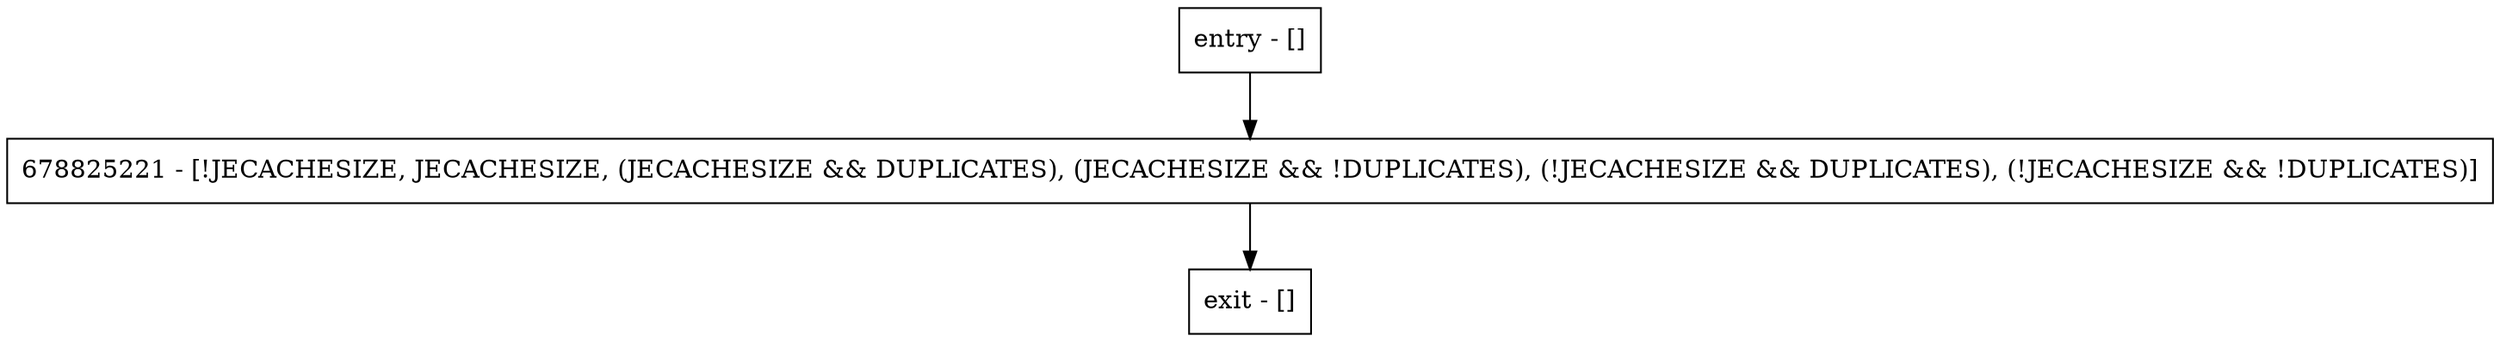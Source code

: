 digraph makeCursor {
node [shape=record];
entry [label="entry - []"];
exit [label="exit - []"];
678825221 [label="678825221 - [!JECACHESIZE, JECACHESIZE, (JECACHESIZE && DUPLICATES), (JECACHESIZE && !DUPLICATES), (!JECACHESIZE && DUPLICATES), (!JECACHESIZE && !DUPLICATES)]"];
entry;
exit;
entry -> 678825221;
678825221 -> exit;
}
